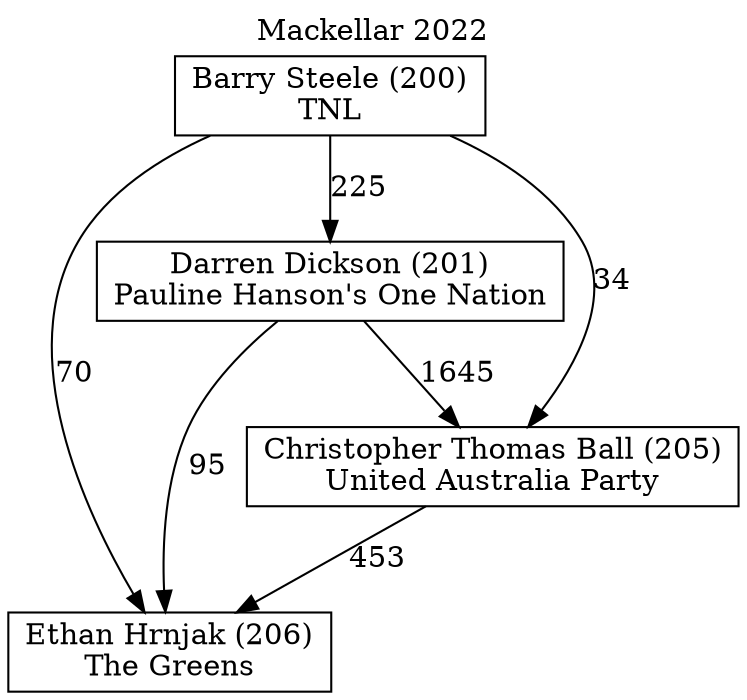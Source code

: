 // House preference flow
digraph "Ethan Hrnjak (206)_Mackellar_2022" {
	graph [label="Mackellar 2022" labelloc=t mclimit=10]
	node [shape=box]
	"Ethan Hrnjak (206)" [label="Ethan Hrnjak (206)
The Greens"]
	"Darren Dickson (201)" [label="Darren Dickson (201)
Pauline Hanson's One Nation"]
	"Christopher Thomas Ball (205)" [label="Christopher Thomas Ball (205)
United Australia Party"]
	"Barry Steele (200)" [label="Barry Steele (200)
TNL"]
	"Barry Steele (200)" -> "Christopher Thomas Ball (205)" [label=34]
	"Barry Steele (200)" -> "Darren Dickson (201)" [label=225]
	"Darren Dickson (201)" -> "Christopher Thomas Ball (205)" [label=1645]
	"Barry Steele (200)" -> "Ethan Hrnjak (206)" [label=70]
	"Christopher Thomas Ball (205)" -> "Ethan Hrnjak (206)" [label=453]
	"Darren Dickson (201)" -> "Ethan Hrnjak (206)" [label=95]
}
